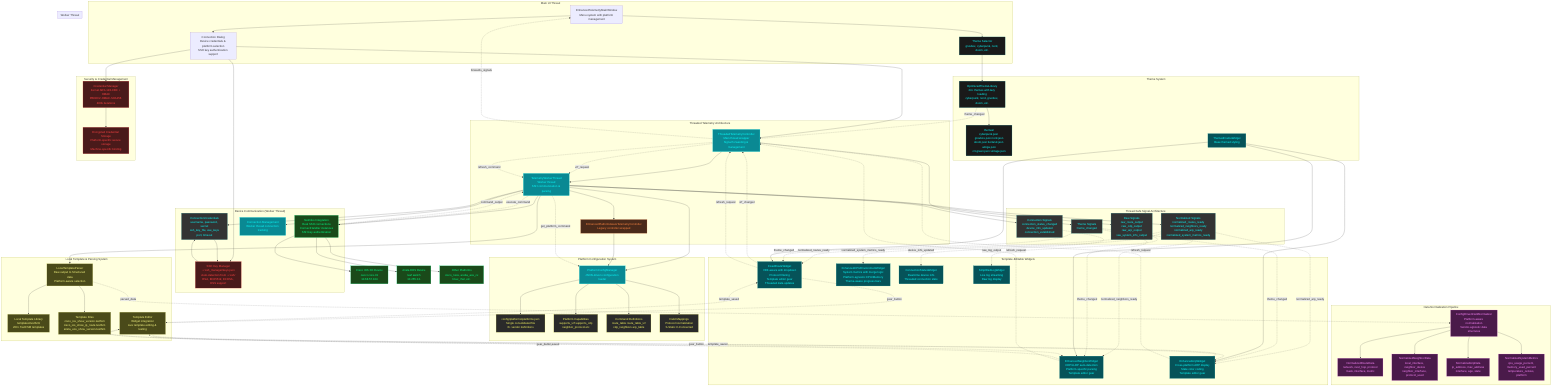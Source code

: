 graph TD
    %% User Interface Layer
    UI[EnhancedTelemetryMainWindow<br/>Menu system with platform management]
    TS[Theme Selector<br/>gruvbox, cyberpunk, nord, doom, etc.]
    CONN[Connection Dialog<br/>Device credentials & platform selection<br/>SSH key authentication support]
    
    %% Platform Configuration System (Updated File Structure)
    subgraph "Platform Configuration System"
        PCM[PlatformConfigManager<br/>JSON-driven configuration loader]
        PJSON[config/platforms/platforms.json<br/>Single consolidated file<br/>6+ vendor definitions]
        PCAP[Platform Capabilities<br/>supports_vrf supports_cdp<br/>neighbor_protocol etc]
        PCMD[Command Definitions<br/>route_table route_table_vrf<br/>cdp_neighbors arp_table]
        PMAP[Field Mappings<br/>Protocol normalization<br/>S-Static C-Connected]
    end

    %% NEW: Threaded Controller Architecture
    subgraph "Threaded Telemetry Architecture"
        TTC[ThreadedTelemetryController<br/>Main thread wrapper<br/>Signal forwarding & management]
        TWS[TelemetryWorkerThread<br/>Worker thread<br/>SSH communication & parsing]
        LEGACY[EnhancedPlatformAwareTelemetryController<br/>Legacy controller wrapped]
    end

    %% Real Device Communication (Updated with SSH Key Support)
    subgraph "Device Communication (Worker Thread)"
        NETMIKO[Netmiko Integration<br/>Real SSH connections<br/>ConnectHandler instances<br/>SSH key authentication]
        CREDS[ConnectionCredentials<br/>username, password, secret<br/>ssh_key_file, use_keys<br/>port, timeout]
        SSHKEY[SSH Key Manager<br/>~/.ssh_manager/keys.json<br/>Auto-detection from ~/.ssh/<br/>RSA, ED25519, ECDSA, DSS support]
        CMGR[Connection Management<br/>Worker thread connection tracking]
    end

    %% Actual Devices
    DEV1[Cisco IOS XE Device<br/>cal-cr-core-01<br/>10.68.57.104]
    DEV2[Arista EOS Device<br/>leaf switch<br/>10.255.0.1]
    DEV3[Other Platforms<br/>cisco_nxos, aruba_aos_cx<br/>linux_rhel, etc.]

    %% Template System (Updated File Structure)
    subgraph "Local Template & Parsing System"
        TLIB[Local Template Library<br/>templates/textfsm/<br/>200+ TextFSM templates]
        TFILES[Template Files<br/>cisco_ios_show_version.textfsm<br/>cisco_ios_show_ip_route.textfsm<br/>arista_eos_show_version.textfsm]
        TPARSE[LocalTemplateParser<br/>Raw output to Structured data<br/>Platform-aware selection]
        TEDITOR[Template Editor<br/>Widget integration<br/>Live template editing & testing]
    end

    %% Data Normalization Pipeline
    subgraph "Data Normalization Pipeline"
        NORM[ConfigDrivenFieldNormalizer<br/>Platform-aware normalization<br/>Vendor-agnostic data structures]
        NROUTE[NormalizedRouteData<br/>network, next_hop, protocol<br/>mask, interface, metric]
        NNEIGH[NormalizedNeighborData<br/>local_interface, neighbor_device<br/>neighbor_interface, protocol_used]
        NARP[NormalizedArpData<br/>ip_address, mac_address<br/>interface, age, state]
        NSYS[NormalizedSystemMetrics<br/>cpu_usage_percent, memory_used_percent<br/>temperature_celsius, platform]
    end

    %% Enhanced Signal System (Thread-Safe)
    subgraph "Thread-Safe Signal Architecture"
        RSIG[Raw Signals<br/>raw_route_output<br/>raw_cdp_output<br/>raw_arp_output<br/>raw_system_info_output]
        NSIG[Normalized Signals<br/>normalized_routes_ready<br/>normalized_neighbors_ready<br/>normalized_arp_ready<br/>normalized_system_metrics_ready]
        CSIG[Connection Signals<br/>connection_status_changed<br/>device_info_updated<br/>connection_established]
        TSIG[Theme Signals<br/>theme_changed]
    end

    %% Enhanced Widgets (Current Implementation)
    subgraph "Template-Editable Widgets"
        RWIDGET[FixedRouteWidget<br/>VRF-aware with dropdown<br/>Protocol filtering<br/>Template editor gear<br/>Threaded data updates]
        NWIDGET[EnhancedNeighborWidget<br/>CDP/LLDP auto-detection<br/>Platform-specific parsing<br/>Template editor gear]
        AWIDGET[EnhancedArpWidget<br/>Cross-platform ARP display<br/>State color coding<br/>Template editor gear]
        CWIDGET[EnhancedCPUEnvironmentWidget<br/>System metrics with merge logic<br/>Platform-agnostic CPU/Memory<br/>Theme-aware progress bars]
        SWIDGET[ConnectionStatusWidget<br/>Real-time device info<br/>Threaded connection state]
        LWIDGET[SimplifiedLogWidget<br/>Live log streaming<br/>Raw log display]
    end

    %% Theme System (Current File Structure - Updated)
    subgraph "Theme System"
        TL[OptimizedThemeLibrary<br/>24+ themes with lazy loading<br/>cyberpunk, nord, gruvbox, doom, etc.]
        TDIR[themes/<br/>cyberpunk.json gruvbox.json nord.json<br/>doom.json borland.json amiga.json<br/>crt-green.json vintage.json]
        TFW[ThemedFrameWidget<br/>Base themed styling]
    end

    %% Security System (NEW)
    subgraph "Security & Credential Management"
        CREDMGR[Credential Manager<br/>Fernet AES-128-CBC + HMAC<br/>PBKDF2-HMAC-SHA256 480k iterations]
        CREDSTOR[Encrypted Credential Storage<br/>Platform-specific secure storage<br/>Machine-specific binding]
    end

    %% Data Flow - UI to Controller
    UI --> CONN
    UI --> TS
    CONN --> TTC
    CONN --> SSHKEY
    
    %% NEW: Threaded Controller Flow
    TTC --> TWS
    TWS --> LEGACY
    TTC -.forwards_signals.-> UI
    
    %% Platform Configuration Flow
    TWS --> PCM
    LEGACY --> PCM
    PCM --> PJSON
    PCM --> PCAP
    PCM --> PCMD
    PCM --> PMAP

    %% SSH Key Authentication Flow (NEW)
    CONN --> CREDMGR
    SSHKEY --> CREDS
    CREDMGR --> CREDSTOR
    
    %% Device Connection Flow (Worker Thread)
    TWS --> CREDS
    TWS --> NETMIKO
    TWS --> CMGR
    CREDS --> SSHKEY
    NETMIKO --> DEV1
    NETMIKO --> DEV2
    NETMIKO --> DEV3

    %% Command Execution Flow (Worker Thread)
    TWS -.get_platform_command.-> PCM
    TWS -.execute_command.-> NETMIKO
    NETMIKO -.command_output.-> TWS

    %% Template Processing Flow (Worker Thread)
    TWS --> TPARSE
    TPARSE --> TLIB
    TPARSE --> TFILES
    TPARSE -.parsed_data.-> NORM

    %% Data Normalization Flow (Worker Thread)
    NORM --> NROUTE
    NORM --> NNEIGH
    NORM --> NARP
    NORM --> NSYS

    %% Signal Flow - From Worker Thread to Main Thread
    TWS --> RSIG
    TWS --> NSIG
    TWS --> CSIG
    TTC --> TSIG

    %% Signal Flow - To Widgets (Main Thread)
    NSIG -.normalized_routes_ready.-> RWIDGET
    NSIG -.normalized_neighbors_ready.-> NWIDGET
    NSIG -.normalized_arp_ready.-> AWIDGET
    NSIG -.normalized_system_metrics_ready.-> CWIDGET
    CSIG -.device_info_updated.-> SWIDGET
    RSIG -.raw_log_output.-> LWIDGET
    TSIG -.theme_changed.-> RWIDGET
    TSIG -.theme_changed.-> NWIDGET
    TSIG -.theme_changed.-> AWIDGET

    %% Theme Flow
    TS --> TL
    TL --> TDIR
    TL -.theme_changed.-> TTC
    TFW --> RWIDGET
    TFW --> NWIDGET
    TFW --> AWIDGET

    %% Template Editor Integration (Main Thread)
    TEDITOR -.template_saved.-> RWIDGET
    TEDITOR -.template_saved.-> NWIDGET
    TEDITOR -.template_saved.-> AWIDGET
    RWIDGET -.gear_button.-> TEDITOR
    NWIDGET -.gear_button.-> TEDITOR
    AWIDGET -.gear_button.-> TEDITOR

    %% VRF-Specific Flow (Cross-Thread)
    RWIDGET -.vrf_changed.-> TTC
    TTC -.vrf_request.-> TWS

    %% Widget Status Flow (Cross-Thread)
    RWIDGET -.refresh_request.-> TTC
    NWIDGET -.refresh_request.-> TTC
    AWIDGET -.refresh_request.-> TTC
    TTC -.refresh_command.-> TWS

    %% Thread Boundaries
    subgraph "Main UI Thread"
        UI
        TS
        CONN
        TTC
        RWIDGET
        NWIDGET
        AWIDGET
        CWIDGET
        SWIDGET
        LWIDGET
        TEDITOR
        TL
        TDIR
        TFW
        CREDMGR
        CREDSTOR
    end
    
    subgraph "Worker Thread"
        TWS
        LEGACY
        PCM
        NETMIKO
        CMGR
        TPARSE
        NORM
        SSHKEY
    end

    %% Styling
    classDef controller fill:#0a8993,stroke:#0ff5ff,color:#0affff
    classDef widget fill:#065359,stroke:#0a8993,color:#0affff
    classDef theme fill:#1a1a1a,stroke:#0a8993,color:#0affff
    classDef platform fill:#2a2a2a,stroke:#ffff66,color:#ffff66
    classDef data fill:#333333,stroke:#0a8993,color:#0affff
    classDef device fill:#1a4a1a,stroke:#00ff88,color:#00ff88
    classDef normalization fill:#4a1a4a,stroke:#ff88ff,color:#ff88ff
    classDef templates fill:#4a4a1a,stroke:#ffff88,color:#ffff88
    classDef threaded fill:#4a2a1a,stroke:#ff8844,color:#ff8844
    classDef security fill:#4a1a1a,stroke:#ff4444,color:#ff4444

    class TTC,TWS,PCM,CMGR controller
    class LEGACY threaded
    class RWIDGET,NWIDGET,AWIDGET,CWIDGET,SWIDGET,LWIDGET,TFW widget
    class TL,TDIR,TS theme
    class PJSON,PCAP,PCMD,PMAP platform
    class RSIG,NSIG,CSIG,TSIG,CREDS data
    class DEV1,DEV2,DEV3,NETMIKO device
    class NORM,NROUTE,NNEIGH,NARP,NSYS normalization
    class TLIB,TFILES,TPARSE,TEDITOR templates
    class CREDMGR,CREDSTOR,SSHKEY security